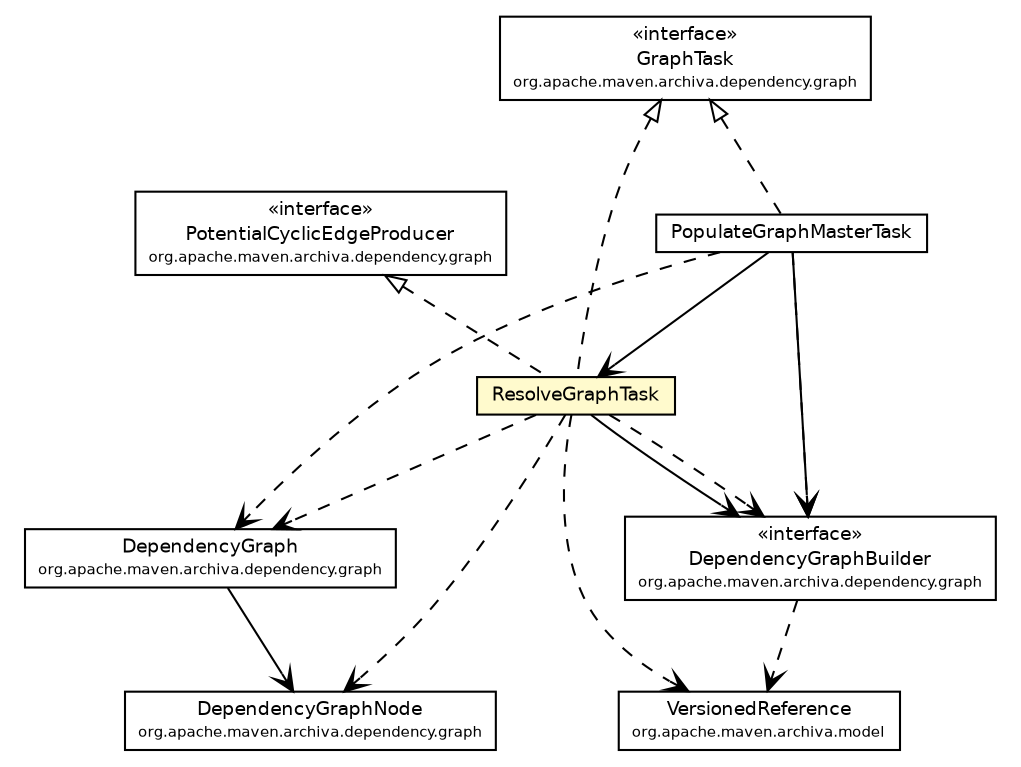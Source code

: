 #!/usr/local/bin/dot
#
# Class diagram 
# Generated by UmlGraph version 4.6 (http://www.spinellis.gr/sw/umlgraph)
#

digraph G {
	edge [fontname="Helvetica",fontsize=10,labelfontname="Helvetica",labelfontsize=10];
	node [fontname="Helvetica",fontsize=10,shape=plaintext];
	// org.apache.maven.archiva.dependency.graph.PotentialCyclicEdgeProducer
	c132452 [label=<<table border="0" cellborder="1" cellspacing="0" cellpadding="2" port="p" href="../PotentialCyclicEdgeProducer.html">
		<tr><td><table border="0" cellspacing="0" cellpadding="1">
			<tr><td> &laquo;interface&raquo; </td></tr>
			<tr><td> PotentialCyclicEdgeProducer </td></tr>
			<tr><td><font point-size="7.0"> org.apache.maven.archiva.dependency.graph </font></td></tr>
		</table></td></tr>
		</table>>, fontname="Helvetica", fontcolor="black", fontsize=9.0];
	// org.apache.maven.archiva.dependency.graph.GraphTask
	c132454 [label=<<table border="0" cellborder="1" cellspacing="0" cellpadding="2" port="p" href="../GraphTask.html">
		<tr><td><table border="0" cellspacing="0" cellpadding="1">
			<tr><td> &laquo;interface&raquo; </td></tr>
			<tr><td> GraphTask </td></tr>
			<tr><td><font point-size="7.0"> org.apache.maven.archiva.dependency.graph </font></td></tr>
		</table></td></tr>
		</table>>, fontname="Helvetica", fontcolor="black", fontsize=9.0];
	// org.apache.maven.archiva.dependency.graph.DependencyGraphNode
	c132459 [label=<<table border="0" cellborder="1" cellspacing="0" cellpadding="2" port="p" href="../DependencyGraphNode.html">
		<tr><td><table border="0" cellspacing="0" cellpadding="1">
			<tr><td> DependencyGraphNode </td></tr>
			<tr><td><font point-size="7.0"> org.apache.maven.archiva.dependency.graph </font></td></tr>
		</table></td></tr>
		</table>>, fontname="Helvetica", fontcolor="black", fontsize=9.0];
	// org.apache.maven.archiva.dependency.graph.DependencyGraphBuilder
	c132462 [label=<<table border="0" cellborder="1" cellspacing="0" cellpadding="2" port="p" href="../DependencyGraphBuilder.html">
		<tr><td><table border="0" cellspacing="0" cellpadding="1">
			<tr><td> &laquo;interface&raquo; </td></tr>
			<tr><td> DependencyGraphBuilder </td></tr>
			<tr><td><font point-size="7.0"> org.apache.maven.archiva.dependency.graph </font></td></tr>
		</table></td></tr>
		</table>>, fontname="Helvetica", fontcolor="black", fontsize=9.0];
	// org.apache.maven.archiva.dependency.graph.DependencyGraph
	c132463 [label=<<table border="0" cellborder="1" cellspacing="0" cellpadding="2" port="p" href="../DependencyGraph.html">
		<tr><td><table border="0" cellspacing="0" cellpadding="1">
			<tr><td> DependencyGraph </td></tr>
			<tr><td><font point-size="7.0"> org.apache.maven.archiva.dependency.graph </font></td></tr>
		</table></td></tr>
		</table>>, fontname="Helvetica", fontcolor="black", fontsize=9.0];
	// org.apache.maven.archiva.dependency.graph.tasks.ResolveGraphTask
	c132480 [label=<<table border="0" cellborder="1" cellspacing="0" cellpadding="2" port="p" bgcolor="lemonChiffon" href="./ResolveGraphTask.html">
		<tr><td><table border="0" cellspacing="0" cellpadding="1">
			<tr><td> ResolveGraphTask </td></tr>
		</table></td></tr>
		</table>>, fontname="Helvetica", fontcolor="black", fontsize=9.0];
	// org.apache.maven.archiva.dependency.graph.tasks.PopulateGraphMasterTask
	c132489 [label=<<table border="0" cellborder="1" cellspacing="0" cellpadding="2" port="p" href="./PopulateGraphMasterTask.html">
		<tr><td><table border="0" cellspacing="0" cellpadding="1">
			<tr><td> PopulateGraphMasterTask </td></tr>
		</table></td></tr>
		</table>>, fontname="Helvetica", fontcolor="black", fontsize=9.0];
	//org.apache.maven.archiva.dependency.graph.tasks.ResolveGraphTask implements org.apache.maven.archiva.dependency.graph.GraphTask
	c132454:p -> c132480:p [dir=back,arrowtail=empty,style=dashed];
	//org.apache.maven.archiva.dependency.graph.tasks.ResolveGraphTask implements org.apache.maven.archiva.dependency.graph.PotentialCyclicEdgeProducer
	c132452:p -> c132480:p [dir=back,arrowtail=empty,style=dashed];
	//org.apache.maven.archiva.dependency.graph.tasks.PopulateGraphMasterTask implements org.apache.maven.archiva.dependency.graph.GraphTask
	c132454:p -> c132489:p [dir=back,arrowtail=empty,style=dashed];
	// org.apache.maven.archiva.dependency.graph.DependencyGraph NAVASSOC org.apache.maven.archiva.dependency.graph.DependencyGraphNode
	c132463:p -> c132459:p [taillabel="", label="", headlabel="", fontname="Helvetica", fontcolor="black", fontsize=10.0, color="black", arrowhead=open];
	// org.apache.maven.archiva.dependency.graph.tasks.ResolveGraphTask NAVASSOC org.apache.maven.archiva.dependency.graph.DependencyGraphBuilder
	c132480:p -> c132462:p [taillabel="", label="", headlabel="", fontname="Helvetica", fontcolor="black", fontsize=10.0, color="black", arrowhead=open];
	// org.apache.maven.archiva.dependency.graph.tasks.PopulateGraphMasterTask NAVASSOC org.apache.maven.archiva.dependency.graph.DependencyGraphBuilder
	c132489:p -> c132462:p [taillabel="", label="", headlabel="", fontname="Helvetica", fontcolor="black", fontsize=10.0, color="black", arrowhead=open];
	// org.apache.maven.archiva.dependency.graph.tasks.PopulateGraphMasterTask NAVASSOC org.apache.maven.archiva.dependency.graph.tasks.ResolveGraphTask
	c132489:p -> c132480:p [taillabel="", label="", headlabel="", fontname="Helvetica", fontcolor="black", fontsize=10.0, color="black", arrowhead=open];
	// org.apache.maven.archiva.dependency.graph.DependencyGraphBuilder DEPEND org.apache.maven.archiva.model.VersionedReference
	c132462:p -> c132574:p [taillabel="", label="", headlabel="", fontname="Helvetica", fontcolor="black", fontsize=10.0, color="black", arrowhead=open, style=dashed];
	// org.apache.maven.archiva.dependency.graph.tasks.ResolveGraphTask DEPEND org.apache.maven.archiva.dependency.graph.DependencyGraphBuilder
	c132480:p -> c132462:p [taillabel="", label="", headlabel="", fontname="Helvetica", fontcolor="black", fontsize=10.0, color="black", arrowhead=open, style=dashed];
	// org.apache.maven.archiva.dependency.graph.tasks.ResolveGraphTask DEPEND org.apache.maven.archiva.dependency.graph.DependencyGraphNode
	c132480:p -> c132459:p [taillabel="", label="", headlabel="", fontname="Helvetica", fontcolor="black", fontsize=10.0, color="black", arrowhead=open, style=dashed];
	// org.apache.maven.archiva.dependency.graph.tasks.ResolveGraphTask DEPEND org.apache.maven.archiva.dependency.graph.DependencyGraph
	c132480:p -> c132463:p [taillabel="", label="", headlabel="", fontname="Helvetica", fontcolor="black", fontsize=10.0, color="black", arrowhead=open, style=dashed];
	// org.apache.maven.archiva.dependency.graph.tasks.ResolveGraphTask DEPEND org.apache.maven.archiva.model.VersionedReference
	c132480:p -> c132574:p [taillabel="", label="", headlabel="", fontname="Helvetica", fontcolor="black", fontsize=10.0, color="black", arrowhead=open, style=dashed];
	// org.apache.maven.archiva.dependency.graph.tasks.PopulateGraphMasterTask DEPEND org.apache.maven.archiva.dependency.graph.DependencyGraphBuilder
	c132489:p -> c132462:p [taillabel="", label="", headlabel="", fontname="Helvetica", fontcolor="black", fontsize=10.0, color="black", arrowhead=open, style=dashed];
	// org.apache.maven.archiva.dependency.graph.tasks.PopulateGraphMasterTask DEPEND org.apache.maven.archiva.dependency.graph.DependencyGraph
	c132489:p -> c132463:p [taillabel="", label="", headlabel="", fontname="Helvetica", fontcolor="black", fontsize=10.0, color="black", arrowhead=open, style=dashed];
	// org.apache.maven.archiva.model.VersionedReference
	c132574 [label=<<table border="0" cellborder="1" cellspacing="0" cellpadding="2" port="p" href="http://java.sun.com/j2se/1.4.2/docs/api/org/apache/maven/archiva/model/VersionedReference.html">
		<tr><td><table border="0" cellspacing="0" cellpadding="1">
			<tr><td> VersionedReference </td></tr>
			<tr><td><font point-size="7.0"> org.apache.maven.archiva.model </font></td></tr>
		</table></td></tr>
		</table>>, fontname="Helvetica", fontcolor="black", fontsize=9.0];
}

